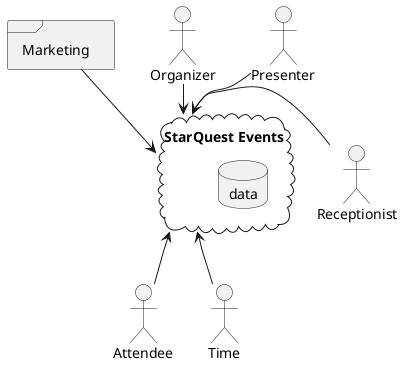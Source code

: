 @startuml System Context
cloud "StarQuest Events" as SQ {
    database data
}
frame Marketing
actor Organizer
actor Presenter
actor Receptionist
actor Attendee
actor Time

Organizer --> SQ
Presenter --> SQ
Receptionist -l-> SQ
Attendee -u-> SQ
Time -u-> SQ
Marketing --> SQ

@enduml